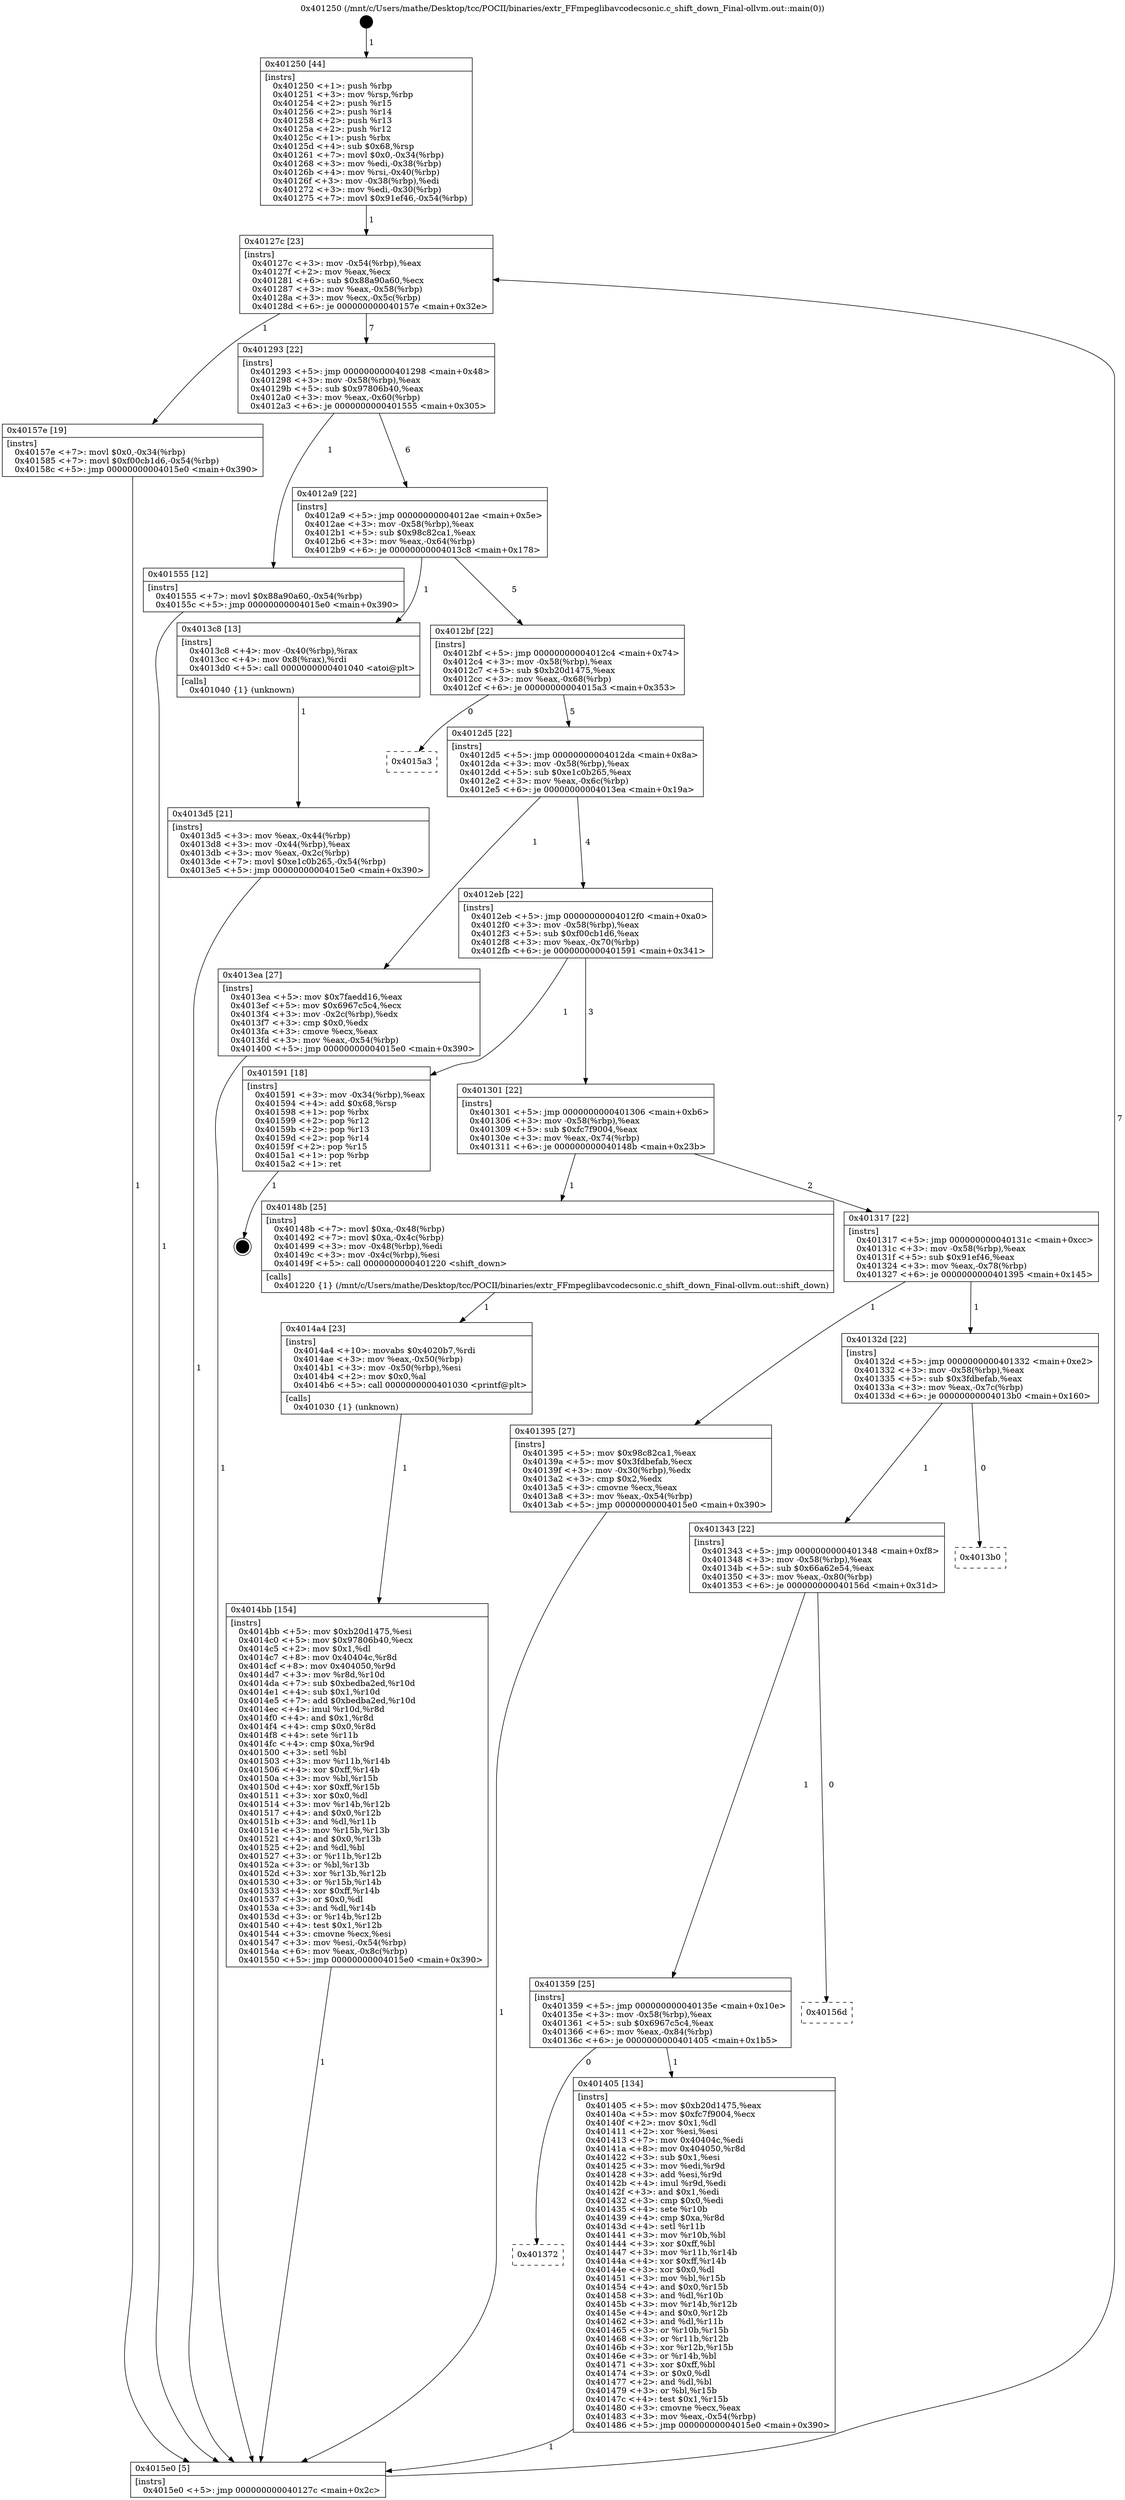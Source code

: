 digraph "0x401250" {
  label = "0x401250 (/mnt/c/Users/mathe/Desktop/tcc/POCII/binaries/extr_FFmpeglibavcodecsonic.c_shift_down_Final-ollvm.out::main(0))"
  labelloc = "t"
  node[shape=record]

  Entry [label="",width=0.3,height=0.3,shape=circle,fillcolor=black,style=filled]
  "0x40127c" [label="{
     0x40127c [23]\l
     | [instrs]\l
     &nbsp;&nbsp;0x40127c \<+3\>: mov -0x54(%rbp),%eax\l
     &nbsp;&nbsp;0x40127f \<+2\>: mov %eax,%ecx\l
     &nbsp;&nbsp;0x401281 \<+6\>: sub $0x88a90a60,%ecx\l
     &nbsp;&nbsp;0x401287 \<+3\>: mov %eax,-0x58(%rbp)\l
     &nbsp;&nbsp;0x40128a \<+3\>: mov %ecx,-0x5c(%rbp)\l
     &nbsp;&nbsp;0x40128d \<+6\>: je 000000000040157e \<main+0x32e\>\l
  }"]
  "0x40157e" [label="{
     0x40157e [19]\l
     | [instrs]\l
     &nbsp;&nbsp;0x40157e \<+7\>: movl $0x0,-0x34(%rbp)\l
     &nbsp;&nbsp;0x401585 \<+7\>: movl $0xf00cb1d6,-0x54(%rbp)\l
     &nbsp;&nbsp;0x40158c \<+5\>: jmp 00000000004015e0 \<main+0x390\>\l
  }"]
  "0x401293" [label="{
     0x401293 [22]\l
     | [instrs]\l
     &nbsp;&nbsp;0x401293 \<+5\>: jmp 0000000000401298 \<main+0x48\>\l
     &nbsp;&nbsp;0x401298 \<+3\>: mov -0x58(%rbp),%eax\l
     &nbsp;&nbsp;0x40129b \<+5\>: sub $0x97806b40,%eax\l
     &nbsp;&nbsp;0x4012a0 \<+3\>: mov %eax,-0x60(%rbp)\l
     &nbsp;&nbsp;0x4012a3 \<+6\>: je 0000000000401555 \<main+0x305\>\l
  }"]
  Exit [label="",width=0.3,height=0.3,shape=circle,fillcolor=black,style=filled,peripheries=2]
  "0x401555" [label="{
     0x401555 [12]\l
     | [instrs]\l
     &nbsp;&nbsp;0x401555 \<+7\>: movl $0x88a90a60,-0x54(%rbp)\l
     &nbsp;&nbsp;0x40155c \<+5\>: jmp 00000000004015e0 \<main+0x390\>\l
  }"]
  "0x4012a9" [label="{
     0x4012a9 [22]\l
     | [instrs]\l
     &nbsp;&nbsp;0x4012a9 \<+5\>: jmp 00000000004012ae \<main+0x5e\>\l
     &nbsp;&nbsp;0x4012ae \<+3\>: mov -0x58(%rbp),%eax\l
     &nbsp;&nbsp;0x4012b1 \<+5\>: sub $0x98c82ca1,%eax\l
     &nbsp;&nbsp;0x4012b6 \<+3\>: mov %eax,-0x64(%rbp)\l
     &nbsp;&nbsp;0x4012b9 \<+6\>: je 00000000004013c8 \<main+0x178\>\l
  }"]
  "0x4014bb" [label="{
     0x4014bb [154]\l
     | [instrs]\l
     &nbsp;&nbsp;0x4014bb \<+5\>: mov $0xb20d1475,%esi\l
     &nbsp;&nbsp;0x4014c0 \<+5\>: mov $0x97806b40,%ecx\l
     &nbsp;&nbsp;0x4014c5 \<+2\>: mov $0x1,%dl\l
     &nbsp;&nbsp;0x4014c7 \<+8\>: mov 0x40404c,%r8d\l
     &nbsp;&nbsp;0x4014cf \<+8\>: mov 0x404050,%r9d\l
     &nbsp;&nbsp;0x4014d7 \<+3\>: mov %r8d,%r10d\l
     &nbsp;&nbsp;0x4014da \<+7\>: sub $0xbedba2ed,%r10d\l
     &nbsp;&nbsp;0x4014e1 \<+4\>: sub $0x1,%r10d\l
     &nbsp;&nbsp;0x4014e5 \<+7\>: add $0xbedba2ed,%r10d\l
     &nbsp;&nbsp;0x4014ec \<+4\>: imul %r10d,%r8d\l
     &nbsp;&nbsp;0x4014f0 \<+4\>: and $0x1,%r8d\l
     &nbsp;&nbsp;0x4014f4 \<+4\>: cmp $0x0,%r8d\l
     &nbsp;&nbsp;0x4014f8 \<+4\>: sete %r11b\l
     &nbsp;&nbsp;0x4014fc \<+4\>: cmp $0xa,%r9d\l
     &nbsp;&nbsp;0x401500 \<+3\>: setl %bl\l
     &nbsp;&nbsp;0x401503 \<+3\>: mov %r11b,%r14b\l
     &nbsp;&nbsp;0x401506 \<+4\>: xor $0xff,%r14b\l
     &nbsp;&nbsp;0x40150a \<+3\>: mov %bl,%r15b\l
     &nbsp;&nbsp;0x40150d \<+4\>: xor $0xff,%r15b\l
     &nbsp;&nbsp;0x401511 \<+3\>: xor $0x0,%dl\l
     &nbsp;&nbsp;0x401514 \<+3\>: mov %r14b,%r12b\l
     &nbsp;&nbsp;0x401517 \<+4\>: and $0x0,%r12b\l
     &nbsp;&nbsp;0x40151b \<+3\>: and %dl,%r11b\l
     &nbsp;&nbsp;0x40151e \<+3\>: mov %r15b,%r13b\l
     &nbsp;&nbsp;0x401521 \<+4\>: and $0x0,%r13b\l
     &nbsp;&nbsp;0x401525 \<+2\>: and %dl,%bl\l
     &nbsp;&nbsp;0x401527 \<+3\>: or %r11b,%r12b\l
     &nbsp;&nbsp;0x40152a \<+3\>: or %bl,%r13b\l
     &nbsp;&nbsp;0x40152d \<+3\>: xor %r13b,%r12b\l
     &nbsp;&nbsp;0x401530 \<+3\>: or %r15b,%r14b\l
     &nbsp;&nbsp;0x401533 \<+4\>: xor $0xff,%r14b\l
     &nbsp;&nbsp;0x401537 \<+3\>: or $0x0,%dl\l
     &nbsp;&nbsp;0x40153a \<+3\>: and %dl,%r14b\l
     &nbsp;&nbsp;0x40153d \<+3\>: or %r14b,%r12b\l
     &nbsp;&nbsp;0x401540 \<+4\>: test $0x1,%r12b\l
     &nbsp;&nbsp;0x401544 \<+3\>: cmovne %ecx,%esi\l
     &nbsp;&nbsp;0x401547 \<+3\>: mov %esi,-0x54(%rbp)\l
     &nbsp;&nbsp;0x40154a \<+6\>: mov %eax,-0x8c(%rbp)\l
     &nbsp;&nbsp;0x401550 \<+5\>: jmp 00000000004015e0 \<main+0x390\>\l
  }"]
  "0x4013c8" [label="{
     0x4013c8 [13]\l
     | [instrs]\l
     &nbsp;&nbsp;0x4013c8 \<+4\>: mov -0x40(%rbp),%rax\l
     &nbsp;&nbsp;0x4013cc \<+4\>: mov 0x8(%rax),%rdi\l
     &nbsp;&nbsp;0x4013d0 \<+5\>: call 0000000000401040 \<atoi@plt\>\l
     | [calls]\l
     &nbsp;&nbsp;0x401040 \{1\} (unknown)\l
  }"]
  "0x4012bf" [label="{
     0x4012bf [22]\l
     | [instrs]\l
     &nbsp;&nbsp;0x4012bf \<+5\>: jmp 00000000004012c4 \<main+0x74\>\l
     &nbsp;&nbsp;0x4012c4 \<+3\>: mov -0x58(%rbp),%eax\l
     &nbsp;&nbsp;0x4012c7 \<+5\>: sub $0xb20d1475,%eax\l
     &nbsp;&nbsp;0x4012cc \<+3\>: mov %eax,-0x68(%rbp)\l
     &nbsp;&nbsp;0x4012cf \<+6\>: je 00000000004015a3 \<main+0x353\>\l
  }"]
  "0x4014a4" [label="{
     0x4014a4 [23]\l
     | [instrs]\l
     &nbsp;&nbsp;0x4014a4 \<+10\>: movabs $0x4020b7,%rdi\l
     &nbsp;&nbsp;0x4014ae \<+3\>: mov %eax,-0x50(%rbp)\l
     &nbsp;&nbsp;0x4014b1 \<+3\>: mov -0x50(%rbp),%esi\l
     &nbsp;&nbsp;0x4014b4 \<+2\>: mov $0x0,%al\l
     &nbsp;&nbsp;0x4014b6 \<+5\>: call 0000000000401030 \<printf@plt\>\l
     | [calls]\l
     &nbsp;&nbsp;0x401030 \{1\} (unknown)\l
  }"]
  "0x4015a3" [label="{
     0x4015a3\l
  }", style=dashed]
  "0x4012d5" [label="{
     0x4012d5 [22]\l
     | [instrs]\l
     &nbsp;&nbsp;0x4012d5 \<+5\>: jmp 00000000004012da \<main+0x8a\>\l
     &nbsp;&nbsp;0x4012da \<+3\>: mov -0x58(%rbp),%eax\l
     &nbsp;&nbsp;0x4012dd \<+5\>: sub $0xe1c0b265,%eax\l
     &nbsp;&nbsp;0x4012e2 \<+3\>: mov %eax,-0x6c(%rbp)\l
     &nbsp;&nbsp;0x4012e5 \<+6\>: je 00000000004013ea \<main+0x19a\>\l
  }"]
  "0x401372" [label="{
     0x401372\l
  }", style=dashed]
  "0x4013ea" [label="{
     0x4013ea [27]\l
     | [instrs]\l
     &nbsp;&nbsp;0x4013ea \<+5\>: mov $0x7faedd16,%eax\l
     &nbsp;&nbsp;0x4013ef \<+5\>: mov $0x6967c5c4,%ecx\l
     &nbsp;&nbsp;0x4013f4 \<+3\>: mov -0x2c(%rbp),%edx\l
     &nbsp;&nbsp;0x4013f7 \<+3\>: cmp $0x0,%edx\l
     &nbsp;&nbsp;0x4013fa \<+3\>: cmove %ecx,%eax\l
     &nbsp;&nbsp;0x4013fd \<+3\>: mov %eax,-0x54(%rbp)\l
     &nbsp;&nbsp;0x401400 \<+5\>: jmp 00000000004015e0 \<main+0x390\>\l
  }"]
  "0x4012eb" [label="{
     0x4012eb [22]\l
     | [instrs]\l
     &nbsp;&nbsp;0x4012eb \<+5\>: jmp 00000000004012f0 \<main+0xa0\>\l
     &nbsp;&nbsp;0x4012f0 \<+3\>: mov -0x58(%rbp),%eax\l
     &nbsp;&nbsp;0x4012f3 \<+5\>: sub $0xf00cb1d6,%eax\l
     &nbsp;&nbsp;0x4012f8 \<+3\>: mov %eax,-0x70(%rbp)\l
     &nbsp;&nbsp;0x4012fb \<+6\>: je 0000000000401591 \<main+0x341\>\l
  }"]
  "0x401405" [label="{
     0x401405 [134]\l
     | [instrs]\l
     &nbsp;&nbsp;0x401405 \<+5\>: mov $0xb20d1475,%eax\l
     &nbsp;&nbsp;0x40140a \<+5\>: mov $0xfc7f9004,%ecx\l
     &nbsp;&nbsp;0x40140f \<+2\>: mov $0x1,%dl\l
     &nbsp;&nbsp;0x401411 \<+2\>: xor %esi,%esi\l
     &nbsp;&nbsp;0x401413 \<+7\>: mov 0x40404c,%edi\l
     &nbsp;&nbsp;0x40141a \<+8\>: mov 0x404050,%r8d\l
     &nbsp;&nbsp;0x401422 \<+3\>: sub $0x1,%esi\l
     &nbsp;&nbsp;0x401425 \<+3\>: mov %edi,%r9d\l
     &nbsp;&nbsp;0x401428 \<+3\>: add %esi,%r9d\l
     &nbsp;&nbsp;0x40142b \<+4\>: imul %r9d,%edi\l
     &nbsp;&nbsp;0x40142f \<+3\>: and $0x1,%edi\l
     &nbsp;&nbsp;0x401432 \<+3\>: cmp $0x0,%edi\l
     &nbsp;&nbsp;0x401435 \<+4\>: sete %r10b\l
     &nbsp;&nbsp;0x401439 \<+4\>: cmp $0xa,%r8d\l
     &nbsp;&nbsp;0x40143d \<+4\>: setl %r11b\l
     &nbsp;&nbsp;0x401441 \<+3\>: mov %r10b,%bl\l
     &nbsp;&nbsp;0x401444 \<+3\>: xor $0xff,%bl\l
     &nbsp;&nbsp;0x401447 \<+3\>: mov %r11b,%r14b\l
     &nbsp;&nbsp;0x40144a \<+4\>: xor $0xff,%r14b\l
     &nbsp;&nbsp;0x40144e \<+3\>: xor $0x0,%dl\l
     &nbsp;&nbsp;0x401451 \<+3\>: mov %bl,%r15b\l
     &nbsp;&nbsp;0x401454 \<+4\>: and $0x0,%r15b\l
     &nbsp;&nbsp;0x401458 \<+3\>: and %dl,%r10b\l
     &nbsp;&nbsp;0x40145b \<+3\>: mov %r14b,%r12b\l
     &nbsp;&nbsp;0x40145e \<+4\>: and $0x0,%r12b\l
     &nbsp;&nbsp;0x401462 \<+3\>: and %dl,%r11b\l
     &nbsp;&nbsp;0x401465 \<+3\>: or %r10b,%r15b\l
     &nbsp;&nbsp;0x401468 \<+3\>: or %r11b,%r12b\l
     &nbsp;&nbsp;0x40146b \<+3\>: xor %r12b,%r15b\l
     &nbsp;&nbsp;0x40146e \<+3\>: or %r14b,%bl\l
     &nbsp;&nbsp;0x401471 \<+3\>: xor $0xff,%bl\l
     &nbsp;&nbsp;0x401474 \<+3\>: or $0x0,%dl\l
     &nbsp;&nbsp;0x401477 \<+2\>: and %dl,%bl\l
     &nbsp;&nbsp;0x401479 \<+3\>: or %bl,%r15b\l
     &nbsp;&nbsp;0x40147c \<+4\>: test $0x1,%r15b\l
     &nbsp;&nbsp;0x401480 \<+3\>: cmovne %ecx,%eax\l
     &nbsp;&nbsp;0x401483 \<+3\>: mov %eax,-0x54(%rbp)\l
     &nbsp;&nbsp;0x401486 \<+5\>: jmp 00000000004015e0 \<main+0x390\>\l
  }"]
  "0x401591" [label="{
     0x401591 [18]\l
     | [instrs]\l
     &nbsp;&nbsp;0x401591 \<+3\>: mov -0x34(%rbp),%eax\l
     &nbsp;&nbsp;0x401594 \<+4\>: add $0x68,%rsp\l
     &nbsp;&nbsp;0x401598 \<+1\>: pop %rbx\l
     &nbsp;&nbsp;0x401599 \<+2\>: pop %r12\l
     &nbsp;&nbsp;0x40159b \<+2\>: pop %r13\l
     &nbsp;&nbsp;0x40159d \<+2\>: pop %r14\l
     &nbsp;&nbsp;0x40159f \<+2\>: pop %r15\l
     &nbsp;&nbsp;0x4015a1 \<+1\>: pop %rbp\l
     &nbsp;&nbsp;0x4015a2 \<+1\>: ret\l
  }"]
  "0x401301" [label="{
     0x401301 [22]\l
     | [instrs]\l
     &nbsp;&nbsp;0x401301 \<+5\>: jmp 0000000000401306 \<main+0xb6\>\l
     &nbsp;&nbsp;0x401306 \<+3\>: mov -0x58(%rbp),%eax\l
     &nbsp;&nbsp;0x401309 \<+5\>: sub $0xfc7f9004,%eax\l
     &nbsp;&nbsp;0x40130e \<+3\>: mov %eax,-0x74(%rbp)\l
     &nbsp;&nbsp;0x401311 \<+6\>: je 000000000040148b \<main+0x23b\>\l
  }"]
  "0x401359" [label="{
     0x401359 [25]\l
     | [instrs]\l
     &nbsp;&nbsp;0x401359 \<+5\>: jmp 000000000040135e \<main+0x10e\>\l
     &nbsp;&nbsp;0x40135e \<+3\>: mov -0x58(%rbp),%eax\l
     &nbsp;&nbsp;0x401361 \<+5\>: sub $0x6967c5c4,%eax\l
     &nbsp;&nbsp;0x401366 \<+6\>: mov %eax,-0x84(%rbp)\l
     &nbsp;&nbsp;0x40136c \<+6\>: je 0000000000401405 \<main+0x1b5\>\l
  }"]
  "0x40148b" [label="{
     0x40148b [25]\l
     | [instrs]\l
     &nbsp;&nbsp;0x40148b \<+7\>: movl $0xa,-0x48(%rbp)\l
     &nbsp;&nbsp;0x401492 \<+7\>: movl $0xa,-0x4c(%rbp)\l
     &nbsp;&nbsp;0x401499 \<+3\>: mov -0x48(%rbp),%edi\l
     &nbsp;&nbsp;0x40149c \<+3\>: mov -0x4c(%rbp),%esi\l
     &nbsp;&nbsp;0x40149f \<+5\>: call 0000000000401220 \<shift_down\>\l
     | [calls]\l
     &nbsp;&nbsp;0x401220 \{1\} (/mnt/c/Users/mathe/Desktop/tcc/POCII/binaries/extr_FFmpeglibavcodecsonic.c_shift_down_Final-ollvm.out::shift_down)\l
  }"]
  "0x401317" [label="{
     0x401317 [22]\l
     | [instrs]\l
     &nbsp;&nbsp;0x401317 \<+5\>: jmp 000000000040131c \<main+0xcc\>\l
     &nbsp;&nbsp;0x40131c \<+3\>: mov -0x58(%rbp),%eax\l
     &nbsp;&nbsp;0x40131f \<+5\>: sub $0x91ef46,%eax\l
     &nbsp;&nbsp;0x401324 \<+3\>: mov %eax,-0x78(%rbp)\l
     &nbsp;&nbsp;0x401327 \<+6\>: je 0000000000401395 \<main+0x145\>\l
  }"]
  "0x40156d" [label="{
     0x40156d\l
  }", style=dashed]
  "0x401395" [label="{
     0x401395 [27]\l
     | [instrs]\l
     &nbsp;&nbsp;0x401395 \<+5\>: mov $0x98c82ca1,%eax\l
     &nbsp;&nbsp;0x40139a \<+5\>: mov $0x3fdbefab,%ecx\l
     &nbsp;&nbsp;0x40139f \<+3\>: mov -0x30(%rbp),%edx\l
     &nbsp;&nbsp;0x4013a2 \<+3\>: cmp $0x2,%edx\l
     &nbsp;&nbsp;0x4013a5 \<+3\>: cmovne %ecx,%eax\l
     &nbsp;&nbsp;0x4013a8 \<+3\>: mov %eax,-0x54(%rbp)\l
     &nbsp;&nbsp;0x4013ab \<+5\>: jmp 00000000004015e0 \<main+0x390\>\l
  }"]
  "0x40132d" [label="{
     0x40132d [22]\l
     | [instrs]\l
     &nbsp;&nbsp;0x40132d \<+5\>: jmp 0000000000401332 \<main+0xe2\>\l
     &nbsp;&nbsp;0x401332 \<+3\>: mov -0x58(%rbp),%eax\l
     &nbsp;&nbsp;0x401335 \<+5\>: sub $0x3fdbefab,%eax\l
     &nbsp;&nbsp;0x40133a \<+3\>: mov %eax,-0x7c(%rbp)\l
     &nbsp;&nbsp;0x40133d \<+6\>: je 00000000004013b0 \<main+0x160\>\l
  }"]
  "0x4015e0" [label="{
     0x4015e0 [5]\l
     | [instrs]\l
     &nbsp;&nbsp;0x4015e0 \<+5\>: jmp 000000000040127c \<main+0x2c\>\l
  }"]
  "0x401250" [label="{
     0x401250 [44]\l
     | [instrs]\l
     &nbsp;&nbsp;0x401250 \<+1\>: push %rbp\l
     &nbsp;&nbsp;0x401251 \<+3\>: mov %rsp,%rbp\l
     &nbsp;&nbsp;0x401254 \<+2\>: push %r15\l
     &nbsp;&nbsp;0x401256 \<+2\>: push %r14\l
     &nbsp;&nbsp;0x401258 \<+2\>: push %r13\l
     &nbsp;&nbsp;0x40125a \<+2\>: push %r12\l
     &nbsp;&nbsp;0x40125c \<+1\>: push %rbx\l
     &nbsp;&nbsp;0x40125d \<+4\>: sub $0x68,%rsp\l
     &nbsp;&nbsp;0x401261 \<+7\>: movl $0x0,-0x34(%rbp)\l
     &nbsp;&nbsp;0x401268 \<+3\>: mov %edi,-0x38(%rbp)\l
     &nbsp;&nbsp;0x40126b \<+4\>: mov %rsi,-0x40(%rbp)\l
     &nbsp;&nbsp;0x40126f \<+3\>: mov -0x38(%rbp),%edi\l
     &nbsp;&nbsp;0x401272 \<+3\>: mov %edi,-0x30(%rbp)\l
     &nbsp;&nbsp;0x401275 \<+7\>: movl $0x91ef46,-0x54(%rbp)\l
  }"]
  "0x4013d5" [label="{
     0x4013d5 [21]\l
     | [instrs]\l
     &nbsp;&nbsp;0x4013d5 \<+3\>: mov %eax,-0x44(%rbp)\l
     &nbsp;&nbsp;0x4013d8 \<+3\>: mov -0x44(%rbp),%eax\l
     &nbsp;&nbsp;0x4013db \<+3\>: mov %eax,-0x2c(%rbp)\l
     &nbsp;&nbsp;0x4013de \<+7\>: movl $0xe1c0b265,-0x54(%rbp)\l
     &nbsp;&nbsp;0x4013e5 \<+5\>: jmp 00000000004015e0 \<main+0x390\>\l
  }"]
  "0x401343" [label="{
     0x401343 [22]\l
     | [instrs]\l
     &nbsp;&nbsp;0x401343 \<+5\>: jmp 0000000000401348 \<main+0xf8\>\l
     &nbsp;&nbsp;0x401348 \<+3\>: mov -0x58(%rbp),%eax\l
     &nbsp;&nbsp;0x40134b \<+5\>: sub $0x66a62e54,%eax\l
     &nbsp;&nbsp;0x401350 \<+3\>: mov %eax,-0x80(%rbp)\l
     &nbsp;&nbsp;0x401353 \<+6\>: je 000000000040156d \<main+0x31d\>\l
  }"]
  "0x4013b0" [label="{
     0x4013b0\l
  }", style=dashed]
  Entry -> "0x401250" [label=" 1"]
  "0x40127c" -> "0x40157e" [label=" 1"]
  "0x40127c" -> "0x401293" [label=" 7"]
  "0x401591" -> Exit [label=" 1"]
  "0x401293" -> "0x401555" [label=" 1"]
  "0x401293" -> "0x4012a9" [label=" 6"]
  "0x40157e" -> "0x4015e0" [label=" 1"]
  "0x4012a9" -> "0x4013c8" [label=" 1"]
  "0x4012a9" -> "0x4012bf" [label=" 5"]
  "0x401555" -> "0x4015e0" [label=" 1"]
  "0x4012bf" -> "0x4015a3" [label=" 0"]
  "0x4012bf" -> "0x4012d5" [label=" 5"]
  "0x4014bb" -> "0x4015e0" [label=" 1"]
  "0x4012d5" -> "0x4013ea" [label=" 1"]
  "0x4012d5" -> "0x4012eb" [label=" 4"]
  "0x4014a4" -> "0x4014bb" [label=" 1"]
  "0x4012eb" -> "0x401591" [label=" 1"]
  "0x4012eb" -> "0x401301" [label=" 3"]
  "0x40148b" -> "0x4014a4" [label=" 1"]
  "0x401301" -> "0x40148b" [label=" 1"]
  "0x401301" -> "0x401317" [label=" 2"]
  "0x401359" -> "0x401372" [label=" 0"]
  "0x401317" -> "0x401395" [label=" 1"]
  "0x401317" -> "0x40132d" [label=" 1"]
  "0x401395" -> "0x4015e0" [label=" 1"]
  "0x401250" -> "0x40127c" [label=" 1"]
  "0x4015e0" -> "0x40127c" [label=" 7"]
  "0x4013c8" -> "0x4013d5" [label=" 1"]
  "0x4013d5" -> "0x4015e0" [label=" 1"]
  "0x4013ea" -> "0x4015e0" [label=" 1"]
  "0x401359" -> "0x401405" [label=" 1"]
  "0x40132d" -> "0x4013b0" [label=" 0"]
  "0x40132d" -> "0x401343" [label=" 1"]
  "0x401405" -> "0x4015e0" [label=" 1"]
  "0x401343" -> "0x40156d" [label=" 0"]
  "0x401343" -> "0x401359" [label=" 1"]
}
